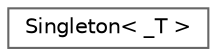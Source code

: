 digraph "クラス階層図"
{
 // LATEX_PDF_SIZE
  bgcolor="transparent";
  edge [fontname=Helvetica,fontsize=10,labelfontname=Helvetica,labelfontsize=10];
  node [fontname=Helvetica,fontsize=10,shape=box,height=0.2,width=0.4];
  rankdir="LR";
  Node0 [id="Node000000",label="Singleton\< _T \>",height=0.2,width=0.4,color="grey40", fillcolor="white", style="filled",URL="$class_singleton.html",tooltip="このクラスを継承するとSingletonクラスになる．グラフ探索では絶対に使わないこと!"];
}
